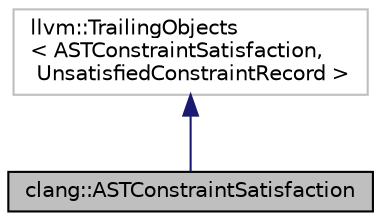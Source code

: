 digraph "clang::ASTConstraintSatisfaction"
{
 // LATEX_PDF_SIZE
  bgcolor="transparent";
  edge [fontname="Helvetica",fontsize="10",labelfontname="Helvetica",labelfontsize="10"];
  node [fontname="Helvetica",fontsize="10",shape=record];
  Node1 [label="clang::ASTConstraintSatisfaction",height=0.2,width=0.4,color="black", fillcolor="grey75", style="filled", fontcolor="black",tooltip="The result of a constraint satisfaction check, containing the necessary information to diagnose an un..."];
  Node2 -> Node1 [dir="back",color="midnightblue",fontsize="10",style="solid",fontname="Helvetica"];
  Node2 [label="llvm::TrailingObjects\l\< ASTConstraintSatisfaction,\l UnsatisfiedConstraintRecord \>",height=0.2,width=0.4,color="grey75",tooltip=" "];
}
